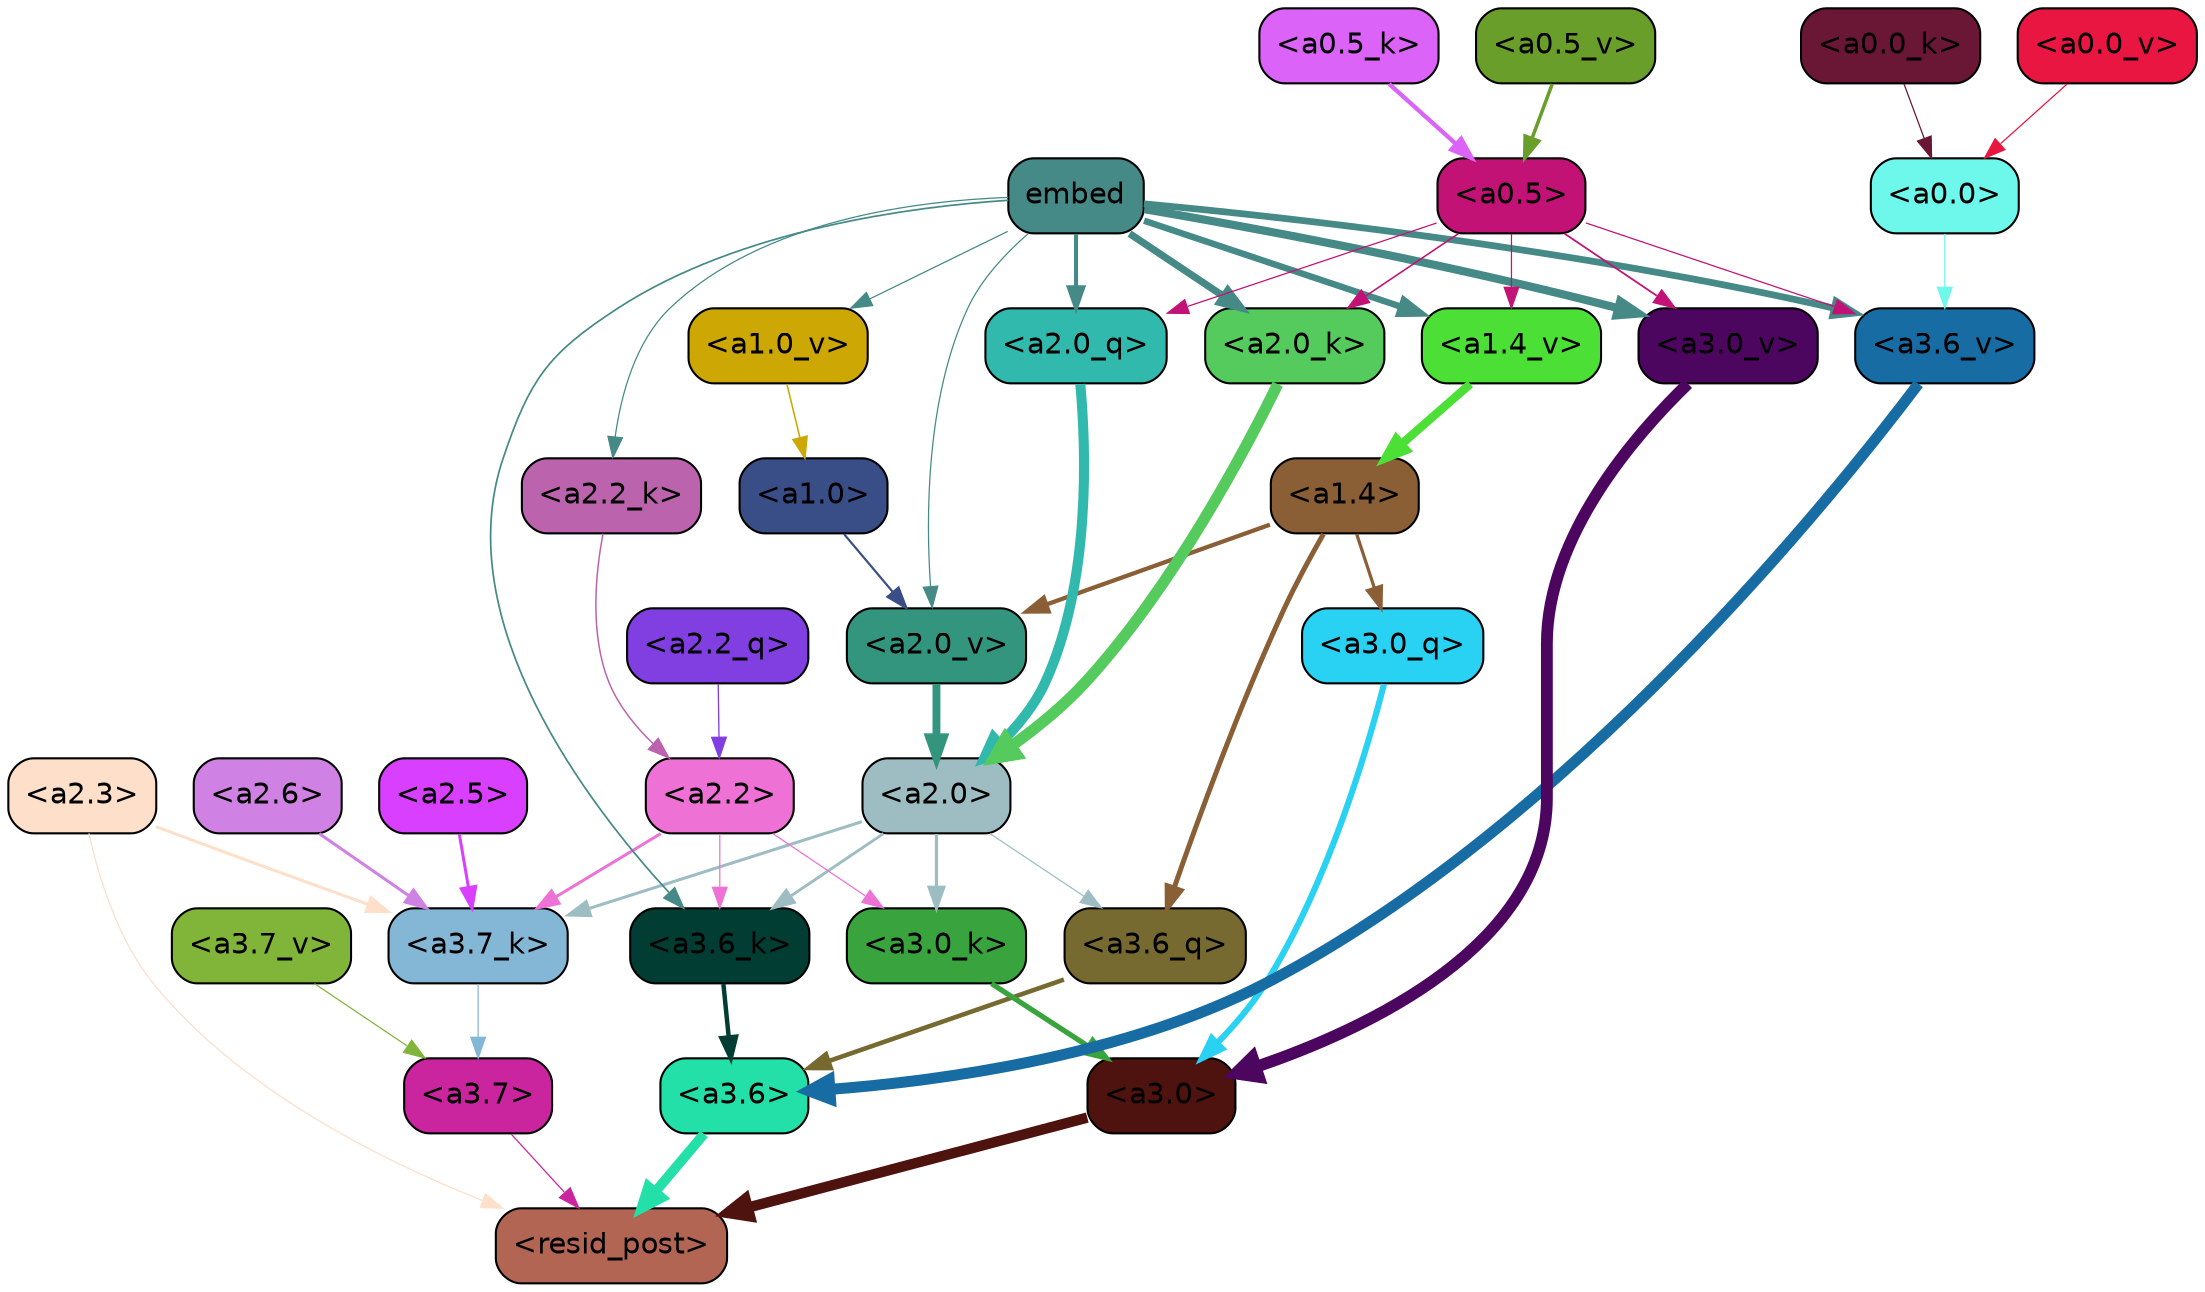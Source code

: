 strict digraph "" {
	graph [bgcolor=transparent,
		layout=dot,
		overlap=false,
		splines=true
	];
	"<a3.7>"	[color=black,
		fillcolor="#cb249f",
		fontname=Helvetica,
		shape=box,
		style="filled, rounded"];
	"<resid_post>"	[color=black,
		fillcolor="#b26552",
		fontname=Helvetica,
		shape=box,
		style="filled, rounded"];
	"<a3.7>" -> "<resid_post>"	[color="#cb249f",
		penwidth=0.6];
	"<a3.6>"	[color=black,
		fillcolor="#23dfa8",
		fontname=Helvetica,
		shape=box,
		style="filled, rounded"];
	"<a3.6>" -> "<resid_post>"	[color="#23dfa8",
		penwidth=4.749041676521301];
	"<a3.0>"	[color=black,
		fillcolor="#4e130e",
		fontname=Helvetica,
		shape=box,
		style="filled, rounded"];
	"<a3.0>" -> "<resid_post>"	[color="#4e130e",
		penwidth=5.004215121269226];
	"<a2.3>"	[color=black,
		fillcolor="#fedfc9",
		fontname=Helvetica,
		shape=box,
		style="filled, rounded"];
	"<a2.3>" -> "<resid_post>"	[color="#fedfc9",
		penwidth=0.6];
	"<a3.7_k>"	[color=black,
		fillcolor="#84b7d5",
		fontname=Helvetica,
		shape=box,
		style="filled, rounded"];
	"<a2.3>" -> "<a3.7_k>"	[color="#fedfc9",
		penwidth=1.4559586644172668];
	"<a3.6_q>"	[color=black,
		fillcolor="#766a31",
		fontname=Helvetica,
		shape=box,
		style="filled, rounded"];
	"<a3.6_q>" -> "<a3.6>"	[color="#766a31",
		penwidth=2.199681341648102];
	"<a3.0_q>"	[color=black,
		fillcolor="#29d1f3",
		fontname=Helvetica,
		shape=box,
		style="filled, rounded"];
	"<a3.0_q>" -> "<a3.0>"	[color="#29d1f3",
		penwidth=2.9459195733070374];
	"<a3.7_k>" -> "<a3.7>"	[color="#84b7d5",
		penwidth=0.6];
	"<a3.6_k>"	[color=black,
		fillcolor="#013d32",
		fontname=Helvetica,
		shape=box,
		style="filled, rounded"];
	"<a3.6_k>" -> "<a3.6>"	[color="#013d32",
		penwidth=2.13908451795578];
	"<a3.0_k>"	[color=black,
		fillcolor="#39a33d",
		fontname=Helvetica,
		shape=box,
		style="filled, rounded"];
	"<a3.0_k>" -> "<a3.0>"	[color="#39a33d",
		penwidth=2.520303964614868];
	"<a3.7_v>"	[color=black,
		fillcolor="#81b53a",
		fontname=Helvetica,
		shape=box,
		style="filled, rounded"];
	"<a3.7_v>" -> "<a3.7>"	[color="#81b53a",
		penwidth=0.6];
	"<a3.6_v>"	[color=black,
		fillcolor="#176ca3",
		fontname=Helvetica,
		shape=box,
		style="filled, rounded"];
	"<a3.6_v>" -> "<a3.6>"	[color="#176ca3",
		penwidth=5.297133803367615];
	"<a3.0_v>"	[color=black,
		fillcolor="#4d0660",
		fontname=Helvetica,
		shape=box,
		style="filled, rounded"];
	"<a3.0_v>" -> "<a3.0>"	[color="#4d0660",
		penwidth=5.680712580680847];
	"<a2.0>"	[color=black,
		fillcolor="#9ebdc3",
		fontname=Helvetica,
		shape=box,
		style="filled, rounded"];
	"<a2.0>" -> "<a3.6_q>"	[color="#9ebdc3",
		penwidth=0.6];
	"<a2.0>" -> "<a3.7_k>"	[color="#9ebdc3",
		penwidth=1.4582423567771912];
	"<a2.0>" -> "<a3.6_k>"	[color="#9ebdc3",
		penwidth=1.3792681694030762];
	"<a2.0>" -> "<a3.0_k>"	[color="#9ebdc3",
		penwidth=1.5433646440505981];
	"<a1.4>"	[color=black,
		fillcolor="#8a5f36",
		fontname=Helvetica,
		shape=box,
		style="filled, rounded"];
	"<a1.4>" -> "<a3.6_q>"	[color="#8a5f36",
		penwidth=2.407962203025818];
	"<a1.4>" -> "<a3.0_q>"	[color="#8a5f36",
		penwidth=1.5490156412124634];
	"<a2.0_v>"	[color=black,
		fillcolor="#33957e",
		fontname=Helvetica,
		shape=box,
		style="filled, rounded"];
	"<a1.4>" -> "<a2.0_v>"	[color="#8a5f36",
		penwidth=2.058677911758423];
	"<a2.6>"	[color=black,
		fillcolor="#cf82e3",
		fontname=Helvetica,
		shape=box,
		style="filled, rounded"];
	"<a2.6>" -> "<a3.7_k>"	[color="#cf82e3",
		penwidth=1.468173325061798];
	"<a2.5>"	[color=black,
		fillcolor="#d83fff",
		fontname=Helvetica,
		shape=box,
		style="filled, rounded"];
	"<a2.5>" -> "<a3.7_k>"	[color="#d83fff",
		penwidth=1.457568109035492];
	"<a2.2>"	[color=black,
		fillcolor="#ee71d5",
		fontname=Helvetica,
		shape=box,
		style="filled, rounded"];
	"<a2.2>" -> "<a3.7_k>"	[color="#ee71d5",
		penwidth=1.4199435114860535];
	"<a2.2>" -> "<a3.6_k>"	[color="#ee71d5",
		penwidth=0.6];
	"<a2.2>" -> "<a3.0_k>"	[color="#ee71d5",
		penwidth=0.6];
	embed	[color=black,
		fillcolor="#458a87",
		fontname=Helvetica,
		shape=box,
		style="filled, rounded"];
	embed -> "<a3.6_k>"	[color="#458a87",
		penwidth=0.8273519277572632];
	embed -> "<a3.6_v>"	[color="#458a87",
		penwidth=3.2414157912135124];
	embed -> "<a3.0_v>"	[color="#458a87",
		penwidth=3.929257571697235];
	"<a2.0_q>"	[color=black,
		fillcolor="#32b9ad",
		fontname=Helvetica,
		shape=box,
		style="filled, rounded"];
	embed -> "<a2.0_q>"	[color="#458a87",
		penwidth=1.9435837268829346];
	"<a2.2_k>"	[color=black,
		fillcolor="#bb64ad",
		fontname=Helvetica,
		shape=box,
		style="filled, rounded"];
	embed -> "<a2.2_k>"	[color="#458a87",
		penwidth=0.6];
	"<a2.0_k>"	[color=black,
		fillcolor="#56cb5d",
		fontname=Helvetica,
		shape=box,
		style="filled, rounded"];
	embed -> "<a2.0_k>"	[color="#458a87",
		penwidth=3.4579111337661743];
	embed -> "<a2.0_v>"	[color="#458a87",
		penwidth=0.6];
	"<a1.4_v>"	[color=black,
		fillcolor="#4cdf35",
		fontname=Helvetica,
		shape=box,
		style="filled, rounded"];
	embed -> "<a1.4_v>"	[color="#458a87",
		penwidth=3.0905416011810303];
	"<a1.0_v>"	[color=black,
		fillcolor="#cda804",
		fontname=Helvetica,
		shape=box,
		style="filled, rounded"];
	embed -> "<a1.0_v>"	[color="#458a87",
		penwidth=0.6];
	"<a0.5>"	[color=black,
		fillcolor="#c21275",
		fontname=Helvetica,
		shape=box,
		style="filled, rounded"];
	"<a0.5>" -> "<a3.6_v>"	[color="#c21275",
		penwidth=0.6];
	"<a0.5>" -> "<a3.0_v>"	[color="#c21275",
		penwidth=0.8535017371177673];
	"<a0.5>" -> "<a2.0_q>"	[color="#c21275",
		penwidth=0.6];
	"<a0.5>" -> "<a2.0_k>"	[color="#c21275",
		penwidth=0.7646331787109375];
	"<a0.5>" -> "<a1.4_v>"	[color="#c21275",
		penwidth=0.6];
	"<a0.0>"	[color=black,
		fillcolor="#6ef8ec",
		fontname=Helvetica,
		shape=box,
		style="filled, rounded"];
	"<a0.0>" -> "<a3.6_v>"	[color="#6ef8ec",
		penwidth=0.6];
	"<a2.2_q>"	[color=black,
		fillcolor="#813fe2",
		fontname=Helvetica,
		shape=box,
		style="filled, rounded"];
	"<a2.2_q>" -> "<a2.2>"	[color="#813fe2",
		penwidth=0.6301735639572144];
	"<a2.0_q>" -> "<a2.0>"	[color="#32b9ad",
		penwidth=4.832814455032349];
	"<a2.2_k>" -> "<a2.2>"	[color="#bb64ad",
		penwidth=0.7200896441936493];
	"<a2.0_k>" -> "<a2.0>"	[color="#56cb5d",
		penwidth=5.423068851232529];
	"<a2.0_v>" -> "<a2.0>"	[color="#33957e",
		penwidth=3.7890332341194153];
	"<a1.0>"	[color=black,
		fillcolor="#394d87",
		fontname=Helvetica,
		shape=box,
		style="filled, rounded"];
	"<a1.0>" -> "<a2.0_v>"	[color="#394d87",
		penwidth=1.041085124015808];
	"<a1.4_v>" -> "<a1.4>"	[color="#4cdf35",
		penwidth=4.065267086029053];
	"<a1.0_v>" -> "<a1.0>"	[color="#cda804",
		penwidth=0.7517843246459961];
	"<a0.5_k>"	[color=black,
		fillcolor="#db63f8",
		fontname=Helvetica,
		shape=box,
		style="filled, rounded"];
	"<a0.5_k>" -> "<a0.5>"	[color="#db63f8",
		penwidth=2.067288637161255];
	"<a0.0_k>"	[color=black,
		fillcolor="#691734",
		fontname=Helvetica,
		shape=box,
		style="filled, rounded"];
	"<a0.0_k>" -> "<a0.0>"	[color="#691734",
		penwidth=0.6];
	"<a0.5_v>"	[color=black,
		fillcolor="#689e29",
		fontname=Helvetica,
		shape=box,
		style="filled, rounded"];
	"<a0.5_v>" -> "<a0.5>"	[color="#689e29",
		penwidth=1.6968014240264893];
	"<a0.0_v>"	[color=black,
		fillcolor="#e81640",
		fontname=Helvetica,
		shape=box,
		style="filled, rounded"];
	"<a0.0_v>" -> "<a0.0>"	[color="#e81640",
		penwidth=0.6];
}
